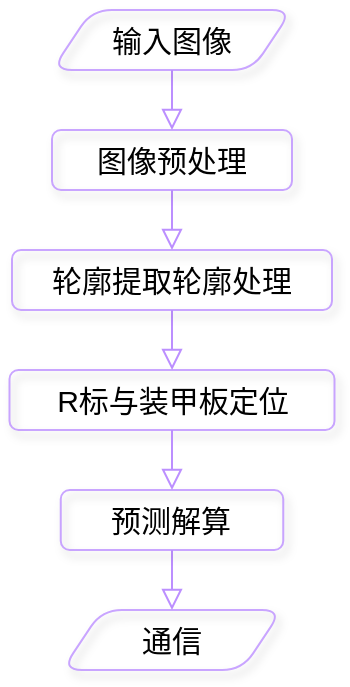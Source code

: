 <mxfile version="13.9.9" type="device"><diagram id="2G5nykpq3_z667wNazvC" name="第 1 页"><mxGraphModel dx="436" dy="310" grid="1" gridSize="10" guides="1" tooltips="1" connect="1" arrows="1" fold="1" page="1" pageScale="1" pageWidth="1169" pageHeight="827" math="0" shadow="0"><root><mxCell id="0"/><mxCell id="1" parent="0"/><mxCell id="1WyIFkhstrR5p2UEM6zt-1" value="" style="rounded=0;html=1;jettySize=auto;orthogonalLoop=1;fontSize=11;endArrow=block;endFill=0;endSize=8;strokeWidth=1;shadow=0;labelBackgroundColor=none;edgeStyle=orthogonalEdgeStyle;entryX=0.5;entryY=0;entryDx=0;entryDy=0;sketch=0;strokeColor=#BC8FFF;exitX=0.5;exitY=1;exitDx=0;exitDy=0;" edge="1" parent="1" source="1WyIFkhstrR5p2UEM6zt-6" target="1WyIFkhstrR5p2UEM6zt-3"><mxGeometry x="0.333" y="50" relative="1" as="geometry"><mxPoint x="219.86" y="120" as="sourcePoint"/><mxPoint x="219.86" y="170" as="targetPoint"/><mxPoint as="offset"/></mxGeometry></mxCell><mxCell id="1WyIFkhstrR5p2UEM6zt-2" value="" style="edgeStyle=orthogonalEdgeStyle;rounded=0;orthogonalLoop=1;jettySize=auto;html=1;shadow=0;strokeColor=#BC8FFF;strokeWidth=1;labelBackgroundColor=none;endFill=0;endArrow=block;endSize=8;sketch=0;" edge="1" parent="1" source="1WyIFkhstrR5p2UEM6zt-3" target="1WyIFkhstrR5p2UEM6zt-5"><mxGeometry relative="1" as="geometry"/></mxCell><mxCell id="1WyIFkhstrR5p2UEM6zt-3" value="&lt;font style=&quot;font-size: 15px&quot;&gt;图像预处理&lt;/font&gt;" style="rounded=1;whiteSpace=wrap;html=1;fontSize=12;shadow=1;strokeColor=#BC8FFF;fillColor=none;opacity=80;sketch=0;glass=0;" vertex="1" parent="1"><mxGeometry x="160" y="150" width="120" height="30" as="geometry"/></mxCell><mxCell id="1WyIFkhstrR5p2UEM6zt-4" value="" style="edgeStyle=orthogonalEdgeStyle;rounded=0;sketch=0;orthogonalLoop=1;jettySize=auto;html=1;strokeColor=#BC8FFF;shadow=0;strokeWidth=1;labelBackgroundColor=none;endFill=0;endArrow=block;endSize=8;" edge="1" parent="1" source="1WyIFkhstrR5p2UEM6zt-5" target="1WyIFkhstrR5p2UEM6zt-8"><mxGeometry relative="1" as="geometry"/></mxCell><mxCell id="1WyIFkhstrR5p2UEM6zt-5" value="&lt;font style=&quot;font-size: 15px&quot;&gt;轮廓提取轮廓处理&lt;/font&gt;" style="rounded=1;whiteSpace=wrap;html=1;fontSize=12;shadow=1;strokeColor=#BC8FFF;fillColor=none;opacity=80;sketch=0;glass=0;" vertex="1" parent="1"><mxGeometry x="140" y="210" width="160" height="30" as="geometry"/></mxCell><mxCell id="1WyIFkhstrR5p2UEM6zt-6" value="&lt;font style=&quot;font-size: 15px&quot;&gt;输入图像&lt;/font&gt;" style="shape=parallelogram;perimeter=parallelogramPerimeter;whiteSpace=wrap;html=1;fixedSize=1;shadow=1;rounded=1;fillColor=none;sketch=0;opacity=80;strokeColor=#BC8FFF;glass=0;" vertex="1" parent="1"><mxGeometry x="160" y="90" width="120" height="30" as="geometry"/></mxCell><mxCell id="1WyIFkhstrR5p2UEM6zt-7" value="" style="edgeStyle=orthogonalEdgeStyle;rounded=0;sketch=0;orthogonalLoop=1;jettySize=auto;html=1;strokeColor=#BC8FFF;endArrow=block;endFill=0;shadow=0;strokeWidth=1;labelBackgroundColor=none;endSize=8;entryX=0.5;entryY=0;entryDx=0;entryDy=0;exitX=0.5;exitY=1;exitDx=0;exitDy=0;" edge="1" parent="1" source="1WyIFkhstrR5p2UEM6zt-10" target="1WyIFkhstrR5p2UEM6zt-9"><mxGeometry relative="1" as="geometry"><mxPoint x="220" y="330" as="targetPoint"/><mxPoint x="220" y="370" as="sourcePoint"/></mxGeometry></mxCell><mxCell id="1WyIFkhstrR5p2UEM6zt-8" value="&lt;font style=&quot;font-size: 15px&quot;&gt;R标与装甲板定位&lt;/font&gt;" style="rounded=1;whiteSpace=wrap;html=1;fontSize=12;shadow=1;strokeColor=#BC8FFF;fillColor=none;opacity=80;sketch=0;glass=0;" vertex="1" parent="1"><mxGeometry x="138.75" y="270" width="162.5" height="30" as="geometry"/></mxCell><mxCell id="1WyIFkhstrR5p2UEM6zt-9" value="&lt;font style=&quot;font-size: 15px&quot;&gt;通信&lt;/font&gt;" style="shape=parallelogram;perimeter=parallelogramPerimeter;whiteSpace=wrap;html=1;fixedSize=1;shadow=1;rounded=1;fillColor=none;sketch=0;opacity=80;strokeColor=#BC8FFF;glass=0;" vertex="1" parent="1"><mxGeometry x="165" y="390" width="110" height="30" as="geometry"/></mxCell><mxCell id="1WyIFkhstrR5p2UEM6zt-10" value="&lt;font style=&quot;font-size: 15px&quot;&gt;预测解算&lt;/font&gt;" style="rounded=1;whiteSpace=wrap;html=1;fontSize=12;shadow=1;strokeColor=#BC8FFF;fillColor=none;opacity=80;sketch=0;glass=0;" vertex="1" parent="1"><mxGeometry x="164.38" y="330" width="111.25" height="30" as="geometry"/></mxCell><mxCell id="1WyIFkhstrR5p2UEM6zt-14" value="" style="edgeStyle=orthogonalEdgeStyle;rounded=0;sketch=0;orthogonalLoop=1;jettySize=auto;html=1;strokeColor=#BC8FFF;shadow=0;strokeWidth=1;labelBackgroundColor=none;endFill=0;endArrow=block;endSize=8;exitX=0.5;exitY=1;exitDx=0;exitDy=0;entryX=0.5;entryY=0;entryDx=0;entryDy=0;" edge="1" parent="1" source="1WyIFkhstrR5p2UEM6zt-8" target="1WyIFkhstrR5p2UEM6zt-10"><mxGeometry relative="1" as="geometry"><mxPoint x="230.01" y="250" as="sourcePoint"/><mxPoint x="230.049" y="280.0" as="targetPoint"/></mxGeometry></mxCell></root></mxGraphModel></diagram></mxfile>